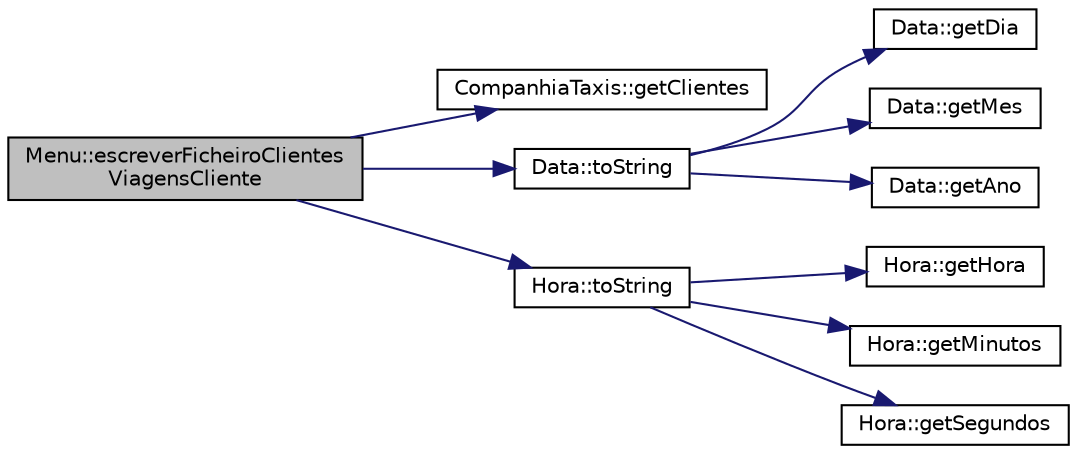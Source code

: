 digraph "Menu::escreverFicheiroClientesViagensCliente"
{
  edge [fontname="Helvetica",fontsize="10",labelfontname="Helvetica",labelfontsize="10"];
  node [fontname="Helvetica",fontsize="10",shape=record];
  rankdir="LR";
  Node67 [label="Menu::escreverFicheiroClientes\lViagensCliente",height=0.2,width=0.4,color="black", fillcolor="grey75", style="filled", fontcolor="black"];
  Node67 -> Node68 [color="midnightblue",fontsize="10",style="solid",fontname="Helvetica"];
  Node68 [label="CompanhiaTaxis::getClientes",height=0.2,width=0.4,color="black", fillcolor="white", style="filled",URL="$class_companhia_taxis.html#a361e0a5a5685543138d11f5924a46f91",tooltip="função para obter lista de clientes "];
  Node67 -> Node69 [color="midnightblue",fontsize="10",style="solid",fontname="Helvetica"];
  Node69 [label="Data::toString",height=0.2,width=0.4,color="black", fillcolor="white", style="filled",URL="$class_data.html#a16795b3f8095a690871899522c6df37f",tooltip="função para imprimir data com formatação especifica "];
  Node69 -> Node70 [color="midnightblue",fontsize="10",style="solid",fontname="Helvetica"];
  Node70 [label="Data::getDia",height=0.2,width=0.4,color="black", fillcolor="white", style="filled",URL="$class_data.html#aa9b7bdc683d9c493d903184e85f1e6b3",tooltip="função para obter dia "];
  Node69 -> Node71 [color="midnightblue",fontsize="10",style="solid",fontname="Helvetica"];
  Node71 [label="Data::getMes",height=0.2,width=0.4,color="black", fillcolor="white", style="filled",URL="$class_data.html#a1df6f5e1695c7cae56b9ee752a6895e8",tooltip="função para obter mes "];
  Node69 -> Node72 [color="midnightblue",fontsize="10",style="solid",fontname="Helvetica"];
  Node72 [label="Data::getAno",height=0.2,width=0.4,color="black", fillcolor="white", style="filled",URL="$class_data.html#a986bec10cbca338f08c9096d8e51efb5",tooltip="função para obter ano "];
  Node67 -> Node73 [color="midnightblue",fontsize="10",style="solid",fontname="Helvetica"];
  Node73 [label="Hora::toString",height=0.2,width=0.4,color="black", fillcolor="white", style="filled",URL="$class_hora.html#a6bd31808bc3944e1973e8ae246fc620d",tooltip="função para imprimir hora com formatação especifica "];
  Node73 -> Node74 [color="midnightblue",fontsize="10",style="solid",fontname="Helvetica"];
  Node74 [label="Hora::getHora",height=0.2,width=0.4,color="black", fillcolor="white", style="filled",URL="$class_hora.html#a70af0f16ecd56ecec24b9068c7515282",tooltip="função para obter hora "];
  Node73 -> Node75 [color="midnightblue",fontsize="10",style="solid",fontname="Helvetica"];
  Node75 [label="Hora::getMinutos",height=0.2,width=0.4,color="black", fillcolor="white", style="filled",URL="$class_hora.html#aee1628d04f9c19e9bf2cf34dea39c746",tooltip="função para obter minutos "];
  Node73 -> Node76 [color="midnightblue",fontsize="10",style="solid",fontname="Helvetica"];
  Node76 [label="Hora::getSegundos",height=0.2,width=0.4,color="black", fillcolor="white", style="filled",URL="$class_hora.html#a0e432ed4ff88073c7a60fab51ba5bbc3",tooltip="função para obter segundos "];
}
